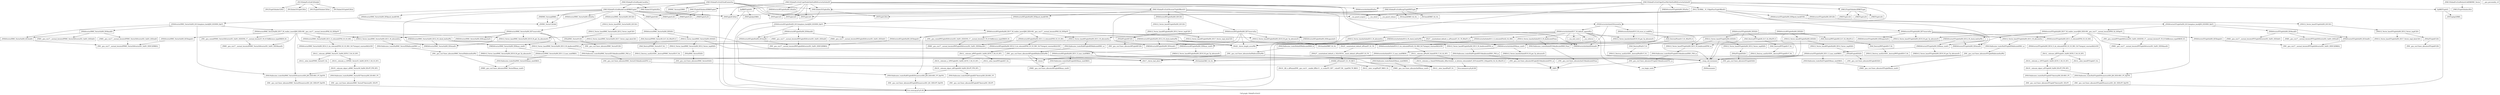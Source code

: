 digraph "Call graph: GlobalFccGrid.ll" {
	label="Call graph: GlobalFccGrid.ll";

	Node0x560929ae0040 [shape=record,label="{_ZN13GlobalFccGridC2Eiiiddd}"];
	Node0x560929ae0040 -> Node0x560929ac4f20;
	Node0x560929ae0040 -> Node0x560929a79be0;
	Node0x560929ae0040 -> Node0x560929a67730;
	Node0x560929ae0040 -> Node0x560929b21670;
	Node0x560929ac4f20 [shape=record,label="{_ZN12TupleToIndexC2Eiii}"];
	Node0x560929a79be0 [shape=record,label="{_ZN12IndexToTupleC2Eiii}"];
	Node0x560929a67730 [shape=record,label="{_ZN13Tuple4ToIndexC2Eiiii}"];
	Node0x560929aefc60 [shape=record,label="{_ZNK12IndexToTupleclEm}"];
	Node0x560929aefc60 -> Node0x560929a5f5d0;
	Node0x560929aefc60 -> Node0x560929b42020;
	Node0x560929b21670 [shape=record,label="{_ZN13IndexToTuple4C2Eiiii}"];
	Node0x560929a37cb0 [shape=record,label="{_ZNK13GlobalFccGrid9whichCellERK9MC_Vector}"];
	Node0x560929a37cb0 -> Node0x560929a37910;
	Node0x560929a37910 [shape=record,label="{_ZNK12TupleToIndexclEiii}"];
	Node0x560929a37440 [shape=record,label="{_ZNK13GlobalFccGrid10cellCenterEm}"];
	Node0x560929a37440 -> Node0x560929aefc60;
	Node0x560929a37440 -> Node0x560929b42020;
	Node0x560929a37440 -> Node0x560929b41b20;
	Node0x560929a37440 -> Node0x560929b41880;
	Node0x560929a37440 -> Node0x560929a36e10;
	Node0x560929a37440 -> Node0x560929a5ac60;
	Node0x560929a37440 -> Node0x560929a6f9d0;
	Node0x560929a37440 -> Node0x560929a35ab0;
	Node0x560929a37440 -> Node0x560929acc900;
	Node0x560929b42020 [shape=record,label="{llvm.memcpy.p0.p0.i64}"];
	Node0x560929a6f9d0 [shape=record,label="{_ZNK13GlobalFccGrid9nodeCoordERK6Tuple4}"];
	Node0x560929a6f9d0 -> Node0x560929a43910;
	Node0x560929a6f9d0 -> Node0x560929a46720;
	Node0x560929a6f9d0 -> Node0x560929a47510;
	Node0x560929a6f9d0 -> Node0x560929a35ab0;
	Node0x560929a6f9d0 -> Node0x560929a49940;
	Node0x560929a6f9d0 -> Node0x560929a4abd0;
	Node0x560929a6f9d0 -> Node0x560929a53220;
	Node0x560929a6f9d0 -> Node0x560929a52c10;
	Node0x560929a6f9d0 -> Node0x560929a50b40;
	Node0x560929a6f9d0 -> Node0x560929a4edf0;
	Node0x560929a6f9d0 -> Node0x560929a5d9a0;
	Node0x560929a6f9d0 -> Node0x560929a4c4f0;
	Node0x560929b41b20 [shape=record,label="{_ZN5Tuple1xEv}"];
	Node0x560929b41880 [shape=record,label="{_ZN5Tuple1yEv}"];
	Node0x560929a36e10 [shape=record,label="{_ZN5Tuple1zEv}"];
	Node0x560929a5ac60 [shape=record,label="{_ZN6Tuple4C2Eiiii}"];
	Node0x560929a35ab0 [shape=record,label="{_ZN9MC_VectorC2Eddd}"];
	Node0x560929acc900 [shape=record,label="{_ZN9MC_VectorpLERKS_}"];
	Node0x560929a53700 [shape=record,label="{_ZNK13GlobalFccGrid18cornerTupleOffsetsEv}"];
	Node0x560929a53700 -> Node0x560929a54e30;
	Node0x560929a53700 -> Node0x560929a58450;
	Node0x560929a53700 -> Node0x560929a59ac0;
	Node0x560929a53700 -> Node0x560929a5ada0;
	Node0x560929a53700 -> Node0x560929a5a2a0;
	Node0x560929a53700 -> Node0x560929a5bfe0;
	Node0x560929a53700 -> Node0x560929a5ac60;
	Node0x560929a53700 -> Node0x560929a5c820;
	Node0x560929a46720 [shape=record,label="{_ZNSt6vectorI9MC_VectorSaIS0_EE7reserveEm}"];
	Node0x560929a46720 -> Node0x560929a808c0;
	Node0x560929a46720 -> Node0x560929a69300;
	Node0x560929a46720 -> Node0x560929a84630;
	Node0x560929a46720 -> Node0x560929a47510;
	Node0x560929a46720 -> Node0x560929a849d0;
	Node0x560929a46720 -> Node0x560929a84d10;
	Node0x560929a46720 -> Node0x560929a860a0;
	Node0x560929a46720 -> Node0x560929a86840;
	Node0x560929a54e30 [shape=record,label="{__cxa_guard_acquire}"];
	Node0x560929a58450 [shape=record,label="{_ZNSt6vectorI6Tuple4SaIS0_EEC2Ev}"];
	Node0x560929a58450 -> Node0x560929a5d020;
	Node0x560929a5f3d0 [shape=record,label="{_ZNSt6vectorI6Tuple4SaIS0_EED2Ev}"];
	Node0x560929a5f3d0 -> Node0x560929a5fd70;
	Node0x560929a5f3d0 -> Node0x560929a4bc10;
	Node0x560929a5f3d0 -> Node0x560929ab4d50;
	Node0x560929a5f3d0 -> Node0x560929a67630;
	Node0x560929a59ac0 [shape=record,label="{__cxa_atexit}"];
	Node0x560929a5ada0 [shape=record,label="{__cxa_guard_release}"];
	Node0x560929a5a2a0 [shape=record,label="{_ZNKSt6vectorI6Tuple4SaIS0_EE4sizeEv}"];
	Node0x560929a5bfe0 [shape=record,label="{_ZNSt6vectorI6Tuple4SaIS0_EE7reserveEm}"];
	Node0x560929a5bfe0 -> Node0x560929a68500;
	Node0x560929a5bfe0 -> Node0x560929a69300;
	Node0x560929a5bfe0 -> Node0x560929a69b30;
	Node0x560929a5bfe0 -> Node0x560929a5a2a0;
	Node0x560929a5bfe0 -> Node0x560929a6a670;
	Node0x560929a5bfe0 -> Node0x560929a5fd70;
	Node0x560929a5bfe0 -> Node0x560929a6c710;
	Node0x560929a5bfe0 -> Node0x560929a6ca40;
	Node0x560929a5c820 [shape=record,label="{_ZNSt6vectorI6Tuple4SaIS0_EE9push_backEOS0_}"];
	Node0x560929a5c820 -> Node0x560929a6d9c0;
	Node0x560929a6df70 [shape=record,label="{_ZNK13GlobalFccGrid11getNodeGidsEmRSt6vectorImSaImEE}"];
	Node0x560929a6df70 -> Node0x560929a6e640;
	Node0x560929a6df70 -> Node0x560929a6ff00;
	Node0x560929a6df70 -> Node0x560929aefc60;
	Node0x560929a6df70 -> Node0x560929b42020;
	Node0x560929a6df70 -> Node0x560929b41b20;
	Node0x560929a6df70 -> Node0x560929b41880;
	Node0x560929a6df70 -> Node0x560929a36e10;
	Node0x560929a6df70 -> Node0x560929a5ac60;
	Node0x560929a6df70 -> Node0x560929a53700;
	Node0x560929a6df70 -> Node0x560929a707c0;
	Node0x560929a6df70 -> Node0x560929a714d0;
	Node0x560929a6df70 -> Node0x560929a73840;
	Node0x560929a6df70 -> Node0x560929a74910;
	Node0x560929a6e640 [shape=record,label="{_ZNKSt6vectorImSaImEE4sizeEv}"];
	Node0x560929a6ff00 [shape=record,label="{_ZNSt6vectorImSaImEE6resizeEm}"];
	Node0x560929a6ff00 -> Node0x560929a6e640;
	Node0x560929a6ff00 -> Node0x560929a754e0;
	Node0x560929a6ff00 -> Node0x560929a751e0;
	Node0x560929a73840 [shape=record,label="{_ZNK13Tuple4ToIndexclERK6Tuple4}"];
	Node0x560929a73840 -> Node0x560929a4c4f0;
	Node0x560929a73840 -> Node0x560929a5d9a0;
	Node0x560929a73840 -> Node0x560929a4edf0;
	Node0x560929a73840 -> Node0x560929a50b40;
	Node0x560929a714d0 [shape=record,label="{_ZplRK6Tuple4S1_}"];
	Node0x560929a714d0 -> Node0x560929b42020;
	Node0x560929a714d0 -> Node0x560929a757e0;
	Node0x560929a707c0 [shape=record,label="{_ZNKSt6vectorI6Tuple4SaIS0_EEixEm}"];
	Node0x560929a74910 [shape=record,label="{_ZNSt6vectorImSaImEEixEm}"];
	Node0x560929a75b00 [shape=record,label="{_ZNK13GlobalFccGrid14getFaceNbrGidsEmRSt6vectorImSaImEE}"];
	Node0x560929a75b00 -> Node0x560929a6e640;
	Node0x560929a75b00 -> Node0x560929a6ff00;
	Node0x560929a75b00 -> Node0x560929aefc60;
	Node0x560929a75b00 -> Node0x560929b42020;
	Node0x560929a75b00 -> Node0x560929b50be0;
	Node0x560929a75b00 -> Node0x560929a76840;
	Node0x560929a75b00 -> Node0x560929a772d0;
	Node0x560929a75b00 -> Node0x560929a74910;
	Node0x560929a75b00 -> Node0x560929a78b60;
	Node0x560929a75b00 -> Node0x560929a79250;
	Node0x560929b50be0 [shape=record,label="{_ZN12_GLOBAL__N_118getFaceTupleOffsetEv}"];
	Node0x560929b50be0 -> Node0x560929a54e30;
	Node0x560929b50be0 -> Node0x560929a7a560;
	Node0x560929b50be0 -> Node0x560929a59ac0;
	Node0x560929b50be0 -> Node0x560929a5ada0;
	Node0x560929b50be0 -> Node0x560929a7ad60;
	Node0x560929b50be0 -> Node0x560929a7b960;
	Node0x560929b50be0 -> Node0x560929a5f5d0;
	Node0x560929b50be0 -> Node0x560929a7c3b0;
	Node0x560929a772d0 [shape=record,label="{_ZplRK5TupleS1_}"];
	Node0x560929a772d0 -> Node0x560929b42020;
	Node0x560929a772d0 -> Node0x560929a7cf70;
	Node0x560929a76840 [shape=record,label="{_ZNKSt6vectorI5TupleSaIS0_EEixEm}"];
	Node0x560929a78b60 [shape=record,label="{_ZNK13GlobalFccGrid9snapTupleER5Tuple}"];
	Node0x560929a78b60 -> Node0x560929b41b20;
	Node0x560929a78b60 -> Node0x560929a7e6c0;
	Node0x560929a78b60 -> Node0x560929a7eeb0;
	Node0x560929a78b60 -> Node0x560929a36e10;
	Node0x560929a78b60 -> Node0x560929b41880;
	Node0x560929a79250 [shape=record,label="{_ZNK12TupleToIndexclERK5Tuple}"];
	Node0x560929a79250 -> Node0x560929b4ff50;
	Node0x560929a79250 -> Node0x560929b4ffd0;
	Node0x560929a79250 -> Node0x560929b50050;
	Node0x560929a7f210 [shape=record,label="{_ZNK13GlobalFccGrid9nodeCoordEm}"];
	Node0x560929a7f210 -> Node0x560929a7fe40;
	Node0x560929a7f210 -> Node0x560929a6f9d0;
	Node0x560929a7fe40 [shape=record,label="{_ZNK13IndexToTuple4clEm}"];
	Node0x560929a7fe40 -> Node0x560929a5ac60;
	Node0x560929a43910 [shape=record,label="{_ZNSt6vectorI9MC_VectorSaIS0_EEC2Ev}"];
	Node0x560929a43910 -> Node0x560929a80270;
	Node0x560929b52600 [shape=record,label="{_ZN9__gnu_cxxmiIP5TupleSt6vectorIS1_SaIS1_EEEENS_17__normal_iteratorIT_T0_E15difference_typeERKS9_SC_}"];
	Node0x560929b52600 -> Node0x560929aaf910;
	Node0x560929b52580 [shape=record,label="{_ZNSt6vectorI5TupleSaIS0_EE5beginEv}"];
	Node0x560929b52580 -> Node0x560929aa7bb0;
	Node0x560929aaf910 [shape=record,label="{_ZNK9__gnu_cxx17__normal_iteratorIP5TupleSt6vectorIS1_SaIS1_EEE4baseEv}"];
	Node0x560929b527e0 [shape=record,label="{_ZSt3maxImERKT_S2_S2_}"];
	Node0x560929aa7bb0 [shape=record,label="{_ZN9__gnu_cxx17__normal_iteratorIP5TupleSt6vectorIS1_SaIS1_EEEC2ERKS2_}"];
	Node0x560929ab0db0 [shape=record,label="{_ZNK9__gnu_cxx17__normal_iteratorIP5TupleSt6vectorIS1_SaIS1_EEEmiEl}"];
	Node0x560929ab0db0 -> Node0x560929aa7bb0;
	Node0x560929ab21e0 [shape=record,label="{_ZNK9__gnu_cxx17__normal_iteratorIP5TupleSt6vectorIS1_SaIS1_EEEdeEv}"];
	Node0x560929a4bc10 [shape=record,label="{_ZSt8_DestroyIP6Tuple4S0_EvT_S2_RSaIT0_E}"];
	Node0x560929a4bc10 -> Node0x560929ab2c10;
	Node0x560929a5fd70 [shape=record,label="{_ZNSt12_Vector_baseI6Tuple4SaIS0_EE19_M_get_Tp_allocatorEv}"];
	Node0x560929ab4d50 [shape=record,label="{_ZNSt12_Vector_baseI6Tuple4SaIS0_EED2Ev}"];
	Node0x560929ab4d50 -> Node0x560929a6ca40;
	Node0x560929ab4d50 -> Node0x560929ab3980;
	Node0x560929ab4d50 -> Node0x560929a67630;
	Node0x560929a86d20 [shape=record,label="{__gxx_personality_v0}"];
	Node0x560929a47510 [shape=record,label="{_ZNKSt6vectorI9MC_VectorSaIS0_EE4sizeEv}"];
	Node0x560929a49940 [shape=record,label="{_ZNSt6vectorI9MC_VectorSaIS0_EE9push_backEOS0_}"];
	Node0x560929a49940 -> Node0x560929a87280;
	Node0x560929a4c4f0 [shape=record,label="{_ZNK6Tuple41xEv}"];
	Node0x560929a5d9a0 [shape=record,label="{_ZNK6Tuple41yEv}"];
	Node0x560929a4edf0 [shape=record,label="{_ZNK6Tuple41zEv}"];
	Node0x560929a53220 [shape=record,label="{_ZNK9MC_VectorplERKS_}"];
	Node0x560929a53220 -> Node0x560929a35ab0;
	Node0x560929a52c10 [shape=record,label="{_ZNSt6vectorI9MC_VectorSaIS0_EEixEm}"];
	Node0x560929a50b40 [shape=record,label="{_ZNK6Tuple41bEv}"];
	Node0x560929a4abd0 [shape=record,label="{_ZNSt6vectorI9MC_VectorSaIS0_EED2Ev}"];
	Node0x560929a4abd0 -> Node0x560929a84d10;
	Node0x560929a4abd0 -> Node0x560929a88280;
	Node0x560929a4abd0 -> Node0x560929a88da0;
	Node0x560929a4abd0 -> Node0x560929a67630;
	Node0x560929a7eeb0 [shape=record,label="{_ZSt3minIiERKT_S2_S2_}"];
	Node0x560929a7e6c0 [shape=record,label="{_ZSt3maxIiERKT_S2_S2_}"];
	Node0x560929a5f5d0 [shape=record,label="{_ZN5TupleC2Eiii}"];
	Node0x560929a5d020 [shape=record,label="{_ZNSt12_Vector_baseI6Tuple4SaIS0_EEC2Ev}"];
	Node0x560929a5d020 -> Node0x560929a89f50;
	Node0x560929a89f50 [shape=record,label="{_ZNSt12_Vector_baseI6Tuple4SaIS0_EE12_Vector_implC2Ev}"];
	Node0x560929a89f50 -> Node0x560929a8af30;
	Node0x560929a89f50 -> Node0x560929a8e1e0;
	Node0x560929a8af30 [shape=record,label="{_ZNSaI6Tuple4EC2Ev}"];
	Node0x560929a8af30 -> Node0x560929a8ea60;
	Node0x560929a8e1e0 [shape=record,label="{_ZNSt12_Vector_baseI6Tuple4SaIS0_EE17_Vector_impl_dataC2Ev}"];
	Node0x560929a8ea60 [shape=record,label="{_ZN9__gnu_cxx13new_allocatorI6Tuple4EC2Ev}"];
	Node0x560929a757e0 [shape=record,label="{_ZN6Tuple4pLERKS_}"];
	Node0x560929a7cf70 [shape=record,label="{_ZN5TuplepLERKS_}"];
	Node0x560929b4ff50 [shape=record,label="{_ZNK5Tuple1xEv}"];
	Node0x560929b4ffd0 [shape=record,label="{_ZNK5Tuple1yEv}"];
	Node0x560929b50050 [shape=record,label="{_ZNK5Tuple1zEv}"];
	Node0x560929a80270 [shape=record,label="{_ZNSt12_Vector_baseI9MC_VectorSaIS0_EEC2Ev}"];
	Node0x560929a80270 -> Node0x560929a8ee00;
	Node0x560929a8ee00 [shape=record,label="{_ZNSt12_Vector_baseI9MC_VectorSaIS0_EE12_Vector_implC2Ev}"];
	Node0x560929a8ee00 -> Node0x560929a8ff60;
	Node0x560929a8ee00 -> Node0x560929acdb00;
	Node0x560929a8ff60 [shape=record,label="{_ZNSaI9MC_VectorEC2Ev}"];
	Node0x560929a8ff60 -> Node0x560929aceaf0;
	Node0x560929acdb00 [shape=record,label="{_ZNSt12_Vector_baseI9MC_VectorSaIS0_EE17_Vector_impl_dataC2Ev}"];
	Node0x560929aceaf0 [shape=record,label="{_ZN9__gnu_cxx13new_allocatorI9MC_VectorEC2Ev}"];
	Node0x560929a7a560 [shape=record,label="{_ZNSt6vectorI5TupleSaIS0_EEC2Ev}"];
	Node0x560929a7a560 -> Node0x560929a94c80;
	Node0x560929a95c90 [shape=record,label="{_ZNSt6vectorI5TupleSaIS0_EED2Ev}"];
	Node0x560929a95c90 -> Node0x560929a97080;
	Node0x560929a95c90 -> Node0x560929a99740;
	Node0x560929a95c90 -> Node0x560929a9b440;
	Node0x560929a95c90 -> Node0x560929a67630;
	Node0x560929a7ad60 [shape=record,label="{_ZNKSt6vectorI5TupleSaIS0_EE4sizeEv}"];
	Node0x560929a7b960 [shape=record,label="{_ZNSt6vectorI5TupleSaIS0_EE7reserveEm}"];
	Node0x560929a7b960 -> Node0x560929b50180;
	Node0x560929a7b960 -> Node0x560929a69300;
	Node0x560929a7b960 -> Node0x560929b50200;
	Node0x560929a7b960 -> Node0x560929a7ad60;
	Node0x560929a7b960 -> Node0x560929a9b860;
	Node0x560929a7b960 -> Node0x560929a97080;
	Node0x560929a7b960 -> Node0x560929b50480;
	Node0x560929a7b960 -> Node0x560929b50500;
	Node0x560929a7c3b0 [shape=record,label="{_ZNSt6vectorI5TupleSaIS0_EE9push_backEOS0_}"];
	Node0x560929a7c3b0 -> Node0x560929b50580;
	Node0x560929a94c80 [shape=record,label="{_ZNSt12_Vector_baseI5TupleSaIS0_EEC2Ev}"];
	Node0x560929a94c80 -> Node0x560929b50600;
	Node0x560929b50600 [shape=record,label="{_ZNSt12_Vector_baseI5TupleSaIS0_EE12_Vector_implC2Ev}"];
	Node0x560929b50600 -> Node0x560929b506b0;
	Node0x560929b50600 -> Node0x560929b50760;
	Node0x560929b506b0 [shape=record,label="{_ZNSaI5TupleEC2Ev}"];
	Node0x560929b506b0 -> Node0x560929b507e0;
	Node0x560929b50760 [shape=record,label="{_ZNSt12_Vector_baseI5TupleSaIS0_EE17_Vector_impl_dataC2Ev}"];
	Node0x560929b507e0 [shape=record,label="{_ZN9__gnu_cxx13new_allocatorI5TupleEC2Ev}"];
	Node0x560929a99740 [shape=record,label="{_ZSt8_DestroyIP5TupleS0_EvT_S2_RSaIT0_E}"];
	Node0x560929a99740 -> Node0x560929b50860;
	Node0x560929a97080 [shape=record,label="{_ZNSt12_Vector_baseI5TupleSaIS0_EE19_M_get_Tp_allocatorEv}"];
	Node0x560929a67630 [shape=record,label="{__clang_call_terminate}"];
	Node0x560929a67630 -> Node0x560929b50910;
	Node0x560929a67630 -> Node0x560929b509c0;
	Node0x560929b50910 [shape=record,label="{__cxa_begin_catch}"];
	Node0x560929b509c0 [shape=record,label="{_ZSt9terminatev}"];
	Node0x560929a9b440 [shape=record,label="{_ZNSt12_Vector_baseI5TupleSaIS0_EED2Ev}"];
	Node0x560929a9b440 -> Node0x560929b50500;
	Node0x560929a9b440 -> Node0x560929a9ba00;
	Node0x560929a9b440 -> Node0x560929a67630;
	Node0x560929b50860 [shape=record,label="{_ZSt8_DestroyIP5TupleEvT_S2_}"];
	Node0x560929b50860 -> Node0x560929a9d6a0;
	Node0x560929adf890 [shape=record,label="{_ZNKSt12_Vector_baseImSaImEE19_M_get_Tp_allocatorEv}"];
	Node0x560929a9d6a0 [shape=record,label="{_ZNSt12_Destroy_auxILb1EE9__destroyIP5TupleEEvT_S4_}"];
	Node0x560929b50500 [shape=record,label="{_ZNSt12_Vector_baseI5TupleSaIS0_EE13_M_deallocateEPS0_m}"];
	Node0x560929b50500 -> Node0x560929a9f550;
	Node0x560929a9ba00 [shape=record,label="{_ZNSt12_Vector_baseI5TupleSaIS0_EE12_Vector_implD2Ev}"];
	Node0x560929a9ba00 -> Node0x560929a9f460;
	Node0x560929a9f550 [shape=record,label="{_ZNSt16allocator_traitsISaI5TupleEE10deallocateERS1_PS0_m}"];
	Node0x560929a9f550 -> Node0x560929aa4f50;
	Node0x560929aa4f50 [shape=record,label="{_ZN9__gnu_cxx13new_allocatorI5TupleE10deallocateEPS1_m}"];
	Node0x560929aa4f50 -> Node0x560929aa5750;
	Node0x560929aa5750 [shape=record,label="{_ZdlPv}"];
	Node0x560929a9f460 [shape=record,label="{_ZNSaI5TupleED2Ev}"];
	Node0x560929a9f460 -> Node0x560929aa7120;
	Node0x560929aa7120 [shape=record,label="{_ZN9__gnu_cxx13new_allocatorI5TupleED2Ev}"];
	Node0x560929b50180 [shape=record,label="{_ZNKSt6vectorI5TupleSaIS0_EE8max_sizeEv}"];
	Node0x560929b50180 -> Node0x560929aa8180;
	Node0x560929b50180 -> Node0x560929aa98e0;
	Node0x560929a69300 [shape=record,label="{_ZSt20__throw_length_errorPKc}"];
	Node0x560929b50200 [shape=record,label="{_ZNKSt6vectorI5TupleSaIS0_EE8capacityEv}"];
	Node0x560929a9b860 [shape=record,label="{_ZNSt12_Vector_baseI5TupleSaIS0_EE11_M_allocateEm}"];
	Node0x560929a9b860 -> Node0x560929aa9e60;
	Node0x560929b50480 [shape=record,label="{_ZNSt6vectorI5TupleSaIS0_EE11_S_relocateEPS0_S3_S3_RS1_}"];
	Node0x560929b50480 -> Node0x560929aaac80;
	Node0x560929aa98e0 [shape=record,label="{_ZNSt6vectorI5TupleSaIS0_EE11_S_max_sizeERKS1_}"];
	Node0x560929aa98e0 -> Node0x560929aad9d0;
	Node0x560929aa98e0 -> Node0x560929aae910;
	Node0x560929aa98e0 -> Node0x560929a67630;
	Node0x560929aa8180 [shape=record,label="{_ZNKSt12_Vector_baseI5TupleSaIS0_EE19_M_get_Tp_allocatorEv}"];
	Node0x560929aad9d0 [shape=record,label="{_ZNSt16allocator_traitsISaI5TupleEE8max_sizeERKS1_}"];
	Node0x560929aad9d0 -> Node0x560929b51900;
	Node0x560929aae910 [shape=record,label="{_ZSt3minImERKT_S2_S2_}"];
	Node0x560929b51900 [shape=record,label="{_ZNK9__gnu_cxx13new_allocatorI5TupleE8max_sizeEv}"];
	Node0x560929aa9e60 [shape=record,label="{_ZNSt16allocator_traitsISaI5TupleEE8allocateERS1_m}"];
	Node0x560929aa9e60 -> Node0x560929b51980;
	Node0x560929b51980 [shape=record,label="{_ZN9__gnu_cxx13new_allocatorI5TupleE8allocateEmPKv}"];
	Node0x560929b51980 -> Node0x560929b51900;
	Node0x560929b51980 -> Node0x560929b51a60;
	Node0x560929b51980 -> Node0x560929b51b40;
	Node0x560929b51a60 [shape=record,label="{_ZSt17__throw_bad_allocv}"];
	Node0x560929b51b40 [shape=record,label="{_Znwm}"];
	Node0x560929aaac80 [shape=record,label="{_ZNSt6vectorI5TupleSaIS0_EE14_S_do_relocateEPS0_S3_S3_RS1_St17integral_constantIbLb1EE}"];
	Node0x560929aaac80 -> Node0x560929b51ca0;
	Node0x560929b51ca0 [shape=record,label="{_ZSt12__relocate_aIP5TupleS1_SaIS0_EET0_T_S4_S3_RT1_}"];
	Node0x560929b51ca0 -> Node0x560929b51d50;
	Node0x560929b51ca0 -> Node0x560929b51eb0;
	Node0x560929b51eb0 [shape=record,label="{_ZSt14__relocate_a_1IP5TupleS1_SaIS0_EET0_T_S4_S3_RT1_}"];
	Node0x560929b51eb0 -> Node0x560929b51f30;
	Node0x560929b51d50 [shape=record,label="{_ZSt12__niter_baseIP5TupleET_S2_}"];
	Node0x560929b51f30 [shape=record,label="{_ZSt19__relocate_object_aI5TupleS0_SaIS0_EEvPT_PT0_RT1_}"];
	Node0x560929b51f30 -> Node0x560929b51fb0;
	Node0x560929b51f30 -> Node0x560929b52060;
	Node0x560929b51fb0 [shape=record,label="{_ZNSt16allocator_traitsISaI5TupleEE9constructIS0_JS0_EEEvRS1_PT_DpOT0_}"];
	Node0x560929b51fb0 -> Node0x560929b520e0;
	Node0x560929b52060 [shape=record,label="{_ZNSt16allocator_traitsISaI5TupleEE7destroyIS0_EEvRS1_PT_}"];
	Node0x560929b52060 -> Node0x560929b52160;
	Node0x560929b520e0 [shape=record,label="{_ZN9__gnu_cxx13new_allocatorI5TupleE9constructIS1_JS1_EEEvPT_DpOT0_}"];
	Node0x560929b520e0 -> Node0x560929b42020;
	Node0x560929b52160 [shape=record,label="{_ZN9__gnu_cxx13new_allocatorI5TupleE7destroyIS1_EEvPT_}"];
	Node0x560929b50580 [shape=record,label="{_ZNSt6vectorI5TupleSaIS0_EE12emplace_backIJS0_EEERS0_DpOT_}"];
	Node0x560929b50580 -> Node0x560929b51fb0;
	Node0x560929b50580 -> Node0x560929b52270;
	Node0x560929b50580 -> Node0x560929b52350;
	Node0x560929b50580 -> Node0x560929b52480;
	Node0x560929b52350 [shape=record,label="{_ZNSt6vectorI5TupleSaIS0_EE17_M_realloc_insertIJS0_EEEvN9__gnu_cxx17__normal_iteratorIPS0_S2_EEDpOT_}"];
	Node0x560929b52350 -> Node0x560929b52500;
	Node0x560929b52350 -> Node0x560929b52580;
	Node0x560929b52350 -> Node0x560929b52600;
	Node0x560929b52350 -> Node0x560929a9b860;
	Node0x560929b52350 -> Node0x560929b51fb0;
	Node0x560929b52350 -> Node0x560929aaf910;
	Node0x560929b52350 -> Node0x560929a97080;
	Node0x560929b52350 -> Node0x560929b50480;
	Node0x560929b52350 -> Node0x560929b50500;
	Node0x560929b52270 [shape=record,label="{_ZNSt6vectorI5TupleSaIS0_EE3endEv}"];
	Node0x560929b52270 -> Node0x560929aa7bb0;
	Node0x560929b52480 [shape=record,label="{_ZNSt6vectorI5TupleSaIS0_EE4backEv}"];
	Node0x560929b52480 -> Node0x560929b52270;
	Node0x560929b52480 -> Node0x560929ab0db0;
	Node0x560929b52480 -> Node0x560929ab21e0;
	Node0x560929b52500 [shape=record,label="{_ZNKSt6vectorI5TupleSaIS0_EE12_M_check_lenEmPKc}"];
	Node0x560929b52500 -> Node0x560929b50180;
	Node0x560929b52500 -> Node0x560929a7ad60;
	Node0x560929b52500 -> Node0x560929a69300;
	Node0x560929b52500 -> Node0x560929b527e0;
	Node0x560929ab2c10 [shape=record,label="{_ZSt8_DestroyIP6Tuple4EvT_S2_}"];
	Node0x560929ab2c10 -> Node0x560929ab5f40;
	Node0x560929ab5f40 [shape=record,label="{_ZNSt12_Destroy_auxILb1EE9__destroyIP6Tuple4EEvT_S4_}"];
	Node0x560929a6ca40 [shape=record,label="{_ZNSt12_Vector_baseI6Tuple4SaIS0_EE13_M_deallocateEPS0_m}"];
	Node0x560929a6ca40 -> Node0x560929ab6670;
	Node0x560929ab3980 [shape=record,label="{_ZNSt12_Vector_baseI6Tuple4SaIS0_EE12_Vector_implD2Ev}"];
	Node0x560929ab3980 -> Node0x560929ab8250;
	Node0x560929ab6670 [shape=record,label="{_ZNSt16allocator_traitsISaI6Tuple4EE10deallocateERS1_PS0_m}"];
	Node0x560929ab6670 -> Node0x560929ab91d0;
	Node0x560929ab91d0 [shape=record,label="{_ZN9__gnu_cxx13new_allocatorI6Tuple4E10deallocateEPS1_m}"];
	Node0x560929ab91d0 -> Node0x560929aa5750;
	Node0x560929ab8250 [shape=record,label="{_ZNSaI6Tuple4ED2Ev}"];
	Node0x560929ab8250 -> Node0x560929abaf20;
	Node0x560929abaf20 [shape=record,label="{_ZN9__gnu_cxx13new_allocatorI6Tuple4ED2Ev}"];
	Node0x560929a68500 [shape=record,label="{_ZNKSt6vectorI6Tuple4SaIS0_EE8max_sizeEv}"];
	Node0x560929a68500 -> Node0x560929abbc90;
	Node0x560929a68500 -> Node0x560929abdf40;
	Node0x560929a69b30 [shape=record,label="{_ZNKSt6vectorI6Tuple4SaIS0_EE8capacityEv}"];
	Node0x560929a6a670 [shape=record,label="{_ZNSt12_Vector_baseI6Tuple4SaIS0_EE11_M_allocateEm}"];
	Node0x560929a6a670 -> Node0x560929abfd50;
	Node0x560929a6c710 [shape=record,label="{_ZNSt6vectorI6Tuple4SaIS0_EE11_S_relocateEPS0_S3_S3_RS1_}"];
	Node0x560929a6c710 -> Node0x560929ac0a20;
	Node0x560929abdf40 [shape=record,label="{_ZNSt6vectorI6Tuple4SaIS0_EE11_S_max_sizeERKS1_}"];
	Node0x560929abdf40 -> Node0x560929ac1570;
	Node0x560929abdf40 -> Node0x560929aae910;
	Node0x560929abbc90 [shape=record,label="{_ZNKSt12_Vector_baseI6Tuple4SaIS0_EE19_M_get_Tp_allocatorEv}"];
	Node0x560929ac1570 [shape=record,label="{_ZNSt16allocator_traitsISaI6Tuple4EE8max_sizeERKS1_}"];
	Node0x560929ac1570 -> Node0x560929ac1d50;
	Node0x560929ac1d50 [shape=record,label="{_ZNK9__gnu_cxx13new_allocatorI6Tuple4E8max_sizeEv}"];
	Node0x560929abfd50 [shape=record,label="{_ZNSt16allocator_traitsISaI6Tuple4EE8allocateERS1_m}"];
	Node0x560929abfd50 -> Node0x560929ac46d0;
	Node0x560929ac46d0 [shape=record,label="{_ZN9__gnu_cxx13new_allocatorI6Tuple4E8allocateEmPKv}"];
	Node0x560929ac46d0 -> Node0x560929ac1d50;
	Node0x560929ac46d0 -> Node0x560929b51a60;
	Node0x560929ac46d0 -> Node0x560929b51b40;
	Node0x560929ac0a20 [shape=record,label="{_ZNSt6vectorI6Tuple4SaIS0_EE14_S_do_relocateEPS0_S3_S3_RS1_St17integral_constantIbLb1EE}"];
	Node0x560929ac0a20 -> Node0x560929b52ed0;
	Node0x560929b52ed0 [shape=record,label="{_ZSt12__relocate_aIP6Tuple4S1_SaIS0_EET0_T_S4_S3_RT1_}"];
	Node0x560929b52ed0 -> Node0x560929b52f50;
	Node0x560929b52ed0 -> Node0x560929b53110;
	Node0x560929b53110 [shape=record,label="{_ZSt14__relocate_a_1IP6Tuple4S1_SaIS0_EET0_T_S4_S3_RT1_}"];
	Node0x560929b53110 -> Node0x560929b53190;
	Node0x560929b52f50 [shape=record,label="{_ZSt12__niter_baseIP6Tuple4ET_S2_}"];
	Node0x560929b53190 [shape=record,label="{_ZSt19__relocate_object_aI6Tuple4S0_SaIS0_EEvPT_PT0_RT1_}"];
	Node0x560929b53190 -> Node0x560929b53210;
	Node0x560929b53190 -> Node0x560929b532c0;
	Node0x560929b53210 [shape=record,label="{_ZNSt16allocator_traitsISaI6Tuple4EE9constructIS0_JS0_EEEvRS1_PT_DpOT0_}"];
	Node0x560929b53210 -> Node0x560929b53340;
	Node0x560929b532c0 [shape=record,label="{_ZNSt16allocator_traitsISaI6Tuple4EE7destroyIS0_EEvRS1_PT_}"];
	Node0x560929b532c0 -> Node0x560929b533c0;
	Node0x560929b53340 [shape=record,label="{_ZN9__gnu_cxx13new_allocatorI6Tuple4E9constructIS1_JS1_EEEvPT_DpOT0_}"];
	Node0x560929b53340 -> Node0x560929b42020;
	Node0x560929b533c0 [shape=record,label="{_ZN9__gnu_cxx13new_allocatorI6Tuple4E7destroyIS1_EEvPT_}"];
	Node0x560929a6d9c0 [shape=record,label="{_ZNSt6vectorI6Tuple4SaIS0_EE12emplace_backIJS0_EEERS0_DpOT_}"];
	Node0x560929a6d9c0 -> Node0x560929b53210;
	Node0x560929a6d9c0 -> Node0x560929b534d0;
	Node0x560929a6d9c0 -> Node0x560929b535b0;
	Node0x560929a6d9c0 -> Node0x560929b536e0;
	Node0x560929b535b0 [shape=record,label="{_ZNSt6vectorI6Tuple4SaIS0_EE17_M_realloc_insertIJS0_EEEvN9__gnu_cxx17__normal_iteratorIPS0_S2_EEDpOT_}"];
	Node0x560929b535b0 -> Node0x560929b53760;
	Node0x560929b535b0 -> Node0x560929b537e0;
	Node0x560929b535b0 -> Node0x560929b53860;
	Node0x560929b535b0 -> Node0x560929a6a670;
	Node0x560929b535b0 -> Node0x560929b53210;
	Node0x560929b535b0 -> Node0x560929b53990;
	Node0x560929b535b0 -> Node0x560929a5fd70;
	Node0x560929b535b0 -> Node0x560929a6c710;
	Node0x560929b535b0 -> Node0x560929a6ca40;
	Node0x560929b534d0 [shape=record,label="{_ZNSt6vectorI6Tuple4SaIS0_EE3endEv}"];
	Node0x560929b534d0 -> Node0x560929b53ca0;
	Node0x560929b536e0 [shape=record,label="{_ZNSt6vectorI6Tuple4SaIS0_EE4backEv}"];
	Node0x560929b536e0 -> Node0x560929b534d0;
	Node0x560929b536e0 -> Node0x560929b53d50;
	Node0x560929b536e0 -> Node0x560929b53dd0;
	Node0x560929b53760 [shape=record,label="{_ZNKSt6vectorI6Tuple4SaIS0_EE12_M_check_lenEmPKc}"];
	Node0x560929b53760 -> Node0x560929a68500;
	Node0x560929b53760 -> Node0x560929a5a2a0;
	Node0x560929b53760 -> Node0x560929a69300;
	Node0x560929b53760 -> Node0x560929b527e0;
	Node0x560929b53860 [shape=record,label="{_ZN9__gnu_cxxmiIP6Tuple4St6vectorIS1_SaIS1_EEEENS_17__normal_iteratorIT_T0_E15difference_typeERKS9_SC_}"];
	Node0x560929b53860 -> Node0x560929b53990;
	Node0x560929b537e0 [shape=record,label="{_ZNSt6vectorI6Tuple4SaIS0_EE5beginEv}"];
	Node0x560929b537e0 -> Node0x560929b53ca0;
	Node0x560929b53990 [shape=record,label="{_ZNK9__gnu_cxx17__normal_iteratorIP6Tuple4St6vectorIS1_SaIS1_EEE4baseEv}"];
	Node0x560929b53ca0 [shape=record,label="{_ZN9__gnu_cxx17__normal_iteratorIP6Tuple4St6vectorIS1_SaIS1_EEEC2ERKS2_}"];
	Node0x560929b53d50 [shape=record,label="{_ZNK9__gnu_cxx17__normal_iteratorIP6Tuple4St6vectorIS1_SaIS1_EEEmiEl}"];
	Node0x560929b53d50 -> Node0x560929b53ca0;
	Node0x560929b53dd0 [shape=record,label="{_ZNK9__gnu_cxx17__normal_iteratorIP6Tuple4St6vectorIS1_SaIS1_EEEdeEv}"];
	Node0x560929a751e0 [shape=record,label="{_ZNSt6vectorImSaImEE17_M_default_appendEm}"];
	Node0x560929a751e0 -> Node0x560929a6e640;
	Node0x560929a751e0 -> Node0x560929ac63f0;
	Node0x560929a751e0 -> Node0x560929a67630;
	Node0x560929a751e0 -> Node0x560929ac7cc0;
	Node0x560929a751e0 -> Node0x560929ac8a30;
	Node0x560929a751e0 -> Node0x560929ac9d10;
	Node0x560929a751e0 -> Node0x560929aca970;
	Node0x560929a751e0 -> Node0x560929acb680;
	Node0x560929a751e0 -> Node0x560929acebe0;
	Node0x560929a751e0 -> Node0x560929b50910;
	Node0x560929a751e0 -> Node0x560929ace450;
	Node0x560929a751e0 -> Node0x560929acdc10;
	Node0x560929a754e0 [shape=record,label="{_ZNSt6vectorImSaImEE15_M_erase_at_endEPm}"];
	Node0x560929a754e0 -> Node0x560929ac7cc0;
	Node0x560929a754e0 -> Node0x560929ae2320;
	Node0x560929a754e0 -> Node0x560929a67630;
	Node0x560929ac63f0 [shape=record,label="{_ZNKSt6vectorImSaImEE8max_sizeEv}"];
	Node0x560929ac63f0 -> Node0x560929adf890;
	Node0x560929ac63f0 -> Node0x560929ae0110;
	Node0x560929ac8a30 [shape=record,label="{_ZSt27__uninitialized_default_n_aIPmmmET_S1_T0_RSaIT1_E}"];
	Node0x560929ac8a30 -> Node0x560929ae09e0;
	Node0x560929ac7cc0 [shape=record,label="{_ZNSt12_Vector_baseImSaImEE19_M_get_Tp_allocatorEv}"];
	Node0x560929ac9d10 [shape=record,label="{_ZNKSt6vectorImSaImEE12_M_check_lenEmPKc}"];
	Node0x560929ac9d10 -> Node0x560929ac63f0;
	Node0x560929ac9d10 -> Node0x560929a6e640;
	Node0x560929ac9d10 -> Node0x560929a69300;
	Node0x560929ac9d10 -> Node0x560929b527e0;
	Node0x560929aca970 [shape=record,label="{_ZNSt12_Vector_baseImSaImEE11_M_allocateEm}"];
	Node0x560929aca970 -> Node0x560929ae3670;
	Node0x560929acb680 [shape=record,label="{_ZNSt12_Vector_baseImSaImEE13_M_deallocateEPmm}"];
	Node0x560929acb680 -> Node0x560929ae46b0;
	Node0x560929acdc10 [shape=record,label="{__cxa_rethrow}"];
	Node0x560929ace450 [shape=record,label="{__cxa_end_catch}"];
	Node0x560929acebe0 [shape=record,label="{_ZNSt6vectorImSaImEE11_S_relocateEPmS2_S2_RS0_}"];
	Node0x560929acebe0 -> Node0x560929a71380;
	Node0x560929ae0110 [shape=record,label="{_ZNSt6vectorImSaImEE11_S_max_sizeERKS0_}"];
	Node0x560929ae0110 -> Node0x560929ae7db0;
	Node0x560929ae0110 -> Node0x560929aae910;
	Node0x560929ae7db0 [shape=record,label="{_ZNSt16allocator_traitsISaImEE8max_sizeERKS0_}"];
	Node0x560929ae7db0 -> Node0x560929ae90b0;
	Node0x560929ae90b0 [shape=record,label="{_ZNK9__gnu_cxx13new_allocatorImE8max_sizeEv}"];
	Node0x560929ae09e0 [shape=record,label="{_ZSt25__uninitialized_default_nIPmmET_S1_T0_}"];
	Node0x560929ae09e0 -> Node0x560929ae9fc0;
	Node0x560929ae9fc0 [shape=record,label="{_ZNSt27__uninitialized_default_n_1ILb1EE18__uninit_default_nIPmmEET_S3_T0_}"];
	Node0x560929ae9fc0 -> Node0x560929aeb580;
	Node0x560929aeb580 [shape=record,label="{_ZSt6fill_nIPmmmET_S1_T0_RKT1_}"];
	Node0x560929aeb580 -> Node0x560929aec2e0;
	Node0x560929aeb580 -> Node0x560929aecac0;
	Node0x560929aeb580 -> Node0x560929aef300;
	Node0x560929aef300 [shape=record,label="{_ZSt12__niter_wrapIPmET_RKS1_S1_}"];
	Node0x560929aecac0 [shape=record,label="{_ZSt10__fill_n_aIPmmmEN9__gnu_cxx11__enable_ifIXsr11__is_scalarIT1_EE7__valueET_E6__typeES4_T0_RKS3_}"];
	Node0x560929aec2e0 [shape=record,label="{_ZSt12__niter_baseIPmET_S1_}"];
	Node0x560929ae3670 [shape=record,label="{_ZNSt16allocator_traitsISaImEE8allocateERS0_m}"];
	Node0x560929ae3670 -> Node0x560929af1190;
	Node0x560929af1190 [shape=record,label="{_ZN9__gnu_cxx13new_allocatorImE8allocateEmPKv}"];
	Node0x560929af1190 -> Node0x560929ae90b0;
	Node0x560929af1190 -> Node0x560929b51a60;
	Node0x560929af1190 -> Node0x560929b51b40;
	Node0x560929ae46b0 [shape=record,label="{_ZNSt16allocator_traitsISaImEE10deallocateERS0_Pmm}"];
	Node0x560929ae46b0 -> Node0x560929af3060;
	Node0x560929af3060 [shape=record,label="{_ZN9__gnu_cxx13new_allocatorImE10deallocateEPmm}"];
	Node0x560929af3060 -> Node0x560929aa5750;
	Node0x560929a71380 [shape=record,label="{_ZNSt6vectorImSaImEE14_S_do_relocateEPmS2_S2_RS0_St17integral_constantIbLb1EE}"];
	Node0x560929a71380 -> Node0x560929af4ab0;
	Node0x560929af4ab0 [shape=record,label="{_ZSt12__relocate_aIPmS0_SaImEET0_T_S3_S2_RT1_}"];
	Node0x560929af4ab0 -> Node0x560929aec2e0;
	Node0x560929af4ab0 -> Node0x560929b542e0;
	Node0x560929b542e0 [shape=record,label="{_ZSt14__relocate_a_1ImmENSt9enable_ifIXsr3std24__is_bitwise_relocatableIT_EE5valueEPS1_E4typeES2_S2_S2_RSaIT0_E}"];
	Node0x560929b542e0 -> Node0x560929b54360;
	Node0x560929b54360 [shape=record,label="{llvm.memmove.p0.p0.i64}"];
	Node0x560929ae2320 [shape=record,label="{_ZSt8_DestroyIPmmEvT_S1_RSaIT0_E}"];
	Node0x560929ae2320 -> Node0x560929b543e0;
	Node0x560929b543e0 [shape=record,label="{_ZSt8_DestroyIPmEvT_S1_}"];
	Node0x560929b543e0 -> Node0x560929b54490;
	Node0x560929b54490 [shape=record,label="{_ZNSt12_Destroy_auxILb1EE9__destroyIPmEEvT_S3_}"];
	Node0x560929a88280 [shape=record,label="{_ZSt8_DestroyIP9MC_VectorS0_EvT_S2_RSaIT0_E}"];
	Node0x560929a88280 -> Node0x560929b54540;
	Node0x560929a84d10 [shape=record,label="{_ZNSt12_Vector_baseI9MC_VectorSaIS0_EE19_M_get_Tp_allocatorEv}"];
	Node0x560929a88da0 [shape=record,label="{_ZNSt12_Vector_baseI9MC_VectorSaIS0_EED2Ev}"];
	Node0x560929a88da0 -> Node0x560929a86840;
	Node0x560929a88da0 -> Node0x560929b54620;
	Node0x560929a88da0 -> Node0x560929a67630;
	Node0x560929b54540 [shape=record,label="{_ZSt8_DestroyIP9MC_VectorEvT_S2_}"];
	Node0x560929b54540 -> Node0x560929b547b0;
	Node0x560929b547b0 [shape=record,label="{_ZNSt12_Destroy_auxILb1EE9__destroyIP9MC_VectorEEvT_S4_}"];
	Node0x560929a86840 [shape=record,label="{_ZNSt12_Vector_baseI9MC_VectorSaIS0_EE13_M_deallocateEPS0_m}"];
	Node0x560929a86840 -> Node0x560929b54830;
	Node0x560929b54620 [shape=record,label="{_ZNSt12_Vector_baseI9MC_VectorSaIS0_EE12_Vector_implD2Ev}"];
	Node0x560929b54620 -> Node0x560929b548e0;
	Node0x560929b54830 [shape=record,label="{_ZNSt16allocator_traitsISaI9MC_VectorEE10deallocateERS1_PS0_m}"];
	Node0x560929b54830 -> Node0x560929b54990;
	Node0x560929b54990 [shape=record,label="{_ZN9__gnu_cxx13new_allocatorI9MC_VectorE10deallocateEPS1_m}"];
	Node0x560929b54990 -> Node0x560929aa5750;
	Node0x560929b548e0 [shape=record,label="{_ZNSaI9MC_VectorED2Ev}"];
	Node0x560929b548e0 -> Node0x560929b54a70;
	Node0x560929b54a70 [shape=record,label="{_ZN9__gnu_cxx13new_allocatorI9MC_VectorED2Ev}"];
	Node0x560929a808c0 [shape=record,label="{_ZNKSt6vectorI9MC_VectorSaIS0_EE8max_sizeEv}"];
	Node0x560929a808c0 -> Node0x560929b54b20;
	Node0x560929a808c0 -> Node0x560929b54bd0;
	Node0x560929a84630 [shape=record,label="{_ZNKSt6vectorI9MC_VectorSaIS0_EE8capacityEv}"];
	Node0x560929a849d0 [shape=record,label="{_ZNSt12_Vector_baseI9MC_VectorSaIS0_EE11_M_allocateEm}"];
	Node0x560929a849d0 -> Node0x560929b54c50;
	Node0x560929a860a0 [shape=record,label="{_ZNSt6vectorI9MC_VectorSaIS0_EE11_S_relocateEPS0_S3_S3_RS1_}"];
	Node0x560929a860a0 -> Node0x560929b54cd0;
	Node0x560929b54bd0 [shape=record,label="{_ZNSt6vectorI9MC_VectorSaIS0_EE11_S_max_sizeERKS1_}"];
	Node0x560929b54bd0 -> Node0x560929b54d80;
	Node0x560929b54bd0 -> Node0x560929aae910;
	Node0x560929b54b20 [shape=record,label="{_ZNKSt12_Vector_baseI9MC_VectorSaIS0_EE19_M_get_Tp_allocatorEv}"];
	Node0x560929b54d80 [shape=record,label="{_ZNSt16allocator_traitsISaI9MC_VectorEE8max_sizeERKS1_}"];
	Node0x560929b54d80 -> Node0x560929b54e90;
	Node0x560929b54e90 [shape=record,label="{_ZNK9__gnu_cxx13new_allocatorI9MC_VectorE8max_sizeEv}"];
	Node0x560929b54c50 [shape=record,label="{_ZNSt16allocator_traitsISaI9MC_VectorEE8allocateERS1_m}"];
	Node0x560929b54c50 -> Node0x560929b54f10;
	Node0x560929b54f10 [shape=record,label="{_ZN9__gnu_cxx13new_allocatorI9MC_VectorE8allocateEmPKv}"];
	Node0x560929b54f10 -> Node0x560929b54e90;
	Node0x560929b54f10 -> Node0x560929b51a60;
	Node0x560929b54f10 -> Node0x560929b51b40;
	Node0x560929b54cd0 [shape=record,label="{_ZNSt6vectorI9MC_VectorSaIS0_EE14_S_do_relocateEPS0_S3_S3_RS1_St17integral_constantIbLb1EE}"];
	Node0x560929b54cd0 -> Node0x560929b55100;
	Node0x560929b55100 [shape=record,label="{_ZSt12__relocate_aIP9MC_VectorS1_SaIS0_EET0_T_S4_S3_RT1_}"];
	Node0x560929b55100 -> Node0x560929b55180;
	Node0x560929b55100 -> Node0x560929b552e0;
	Node0x560929b552e0 [shape=record,label="{_ZSt14__relocate_a_1IP9MC_VectorS1_SaIS0_EET0_T_S4_S3_RT1_}"];
	Node0x560929b552e0 -> Node0x560929b55360;
	Node0x560929b55180 [shape=record,label="{_ZSt12__niter_baseIP9MC_VectorET_S2_}"];
	Node0x560929b55360 [shape=record,label="{_ZSt19__relocate_object_aI9MC_VectorS0_SaIS0_EEvPT_PT0_RT1_}"];
	Node0x560929b55360 -> Node0x560929b553e0;
	Node0x560929b55360 -> Node0x560929b55490;
	Node0x560929b553e0 [shape=record,label="{_ZNSt16allocator_traitsISaI9MC_VectorEE9constructIS0_JS0_EEEvRS1_PT_DpOT0_}"];
	Node0x560929b553e0 -> Node0x560929b55510;
	Node0x560929b55490 [shape=record,label="{_ZNSt16allocator_traitsISaI9MC_VectorEE7destroyIS0_EEvRS1_PT_}"];
	Node0x560929b55490 -> Node0x560929b55590;
	Node0x560929b55510 [shape=record,label="{_ZN9__gnu_cxx13new_allocatorI9MC_VectorE9constructIS1_JS1_EEEvPT_DpOT0_}"];
	Node0x560929b55510 -> Node0x560929b42020;
	Node0x560929b55590 [shape=record,label="{_ZN9__gnu_cxx13new_allocatorI9MC_VectorE7destroyIS1_EEvPT_}"];
	Node0x560929a87280 [shape=record,label="{_ZNSt6vectorI9MC_VectorSaIS0_EE12emplace_backIJS0_EEERS0_DpOT_}"];
	Node0x560929a87280 -> Node0x560929b553e0;
	Node0x560929a87280 -> Node0x560929b556a0;
	Node0x560929a87280 -> Node0x560929b55780;
	Node0x560929a87280 -> Node0x560929b558b0;
	Node0x560929b55780 [shape=record,label="{_ZNSt6vectorI9MC_VectorSaIS0_EE17_M_realloc_insertIJS0_EEEvN9__gnu_cxx17__normal_iteratorIPS0_S2_EEDpOT_}"];
	Node0x560929b55780 -> Node0x560929b55930;
	Node0x560929b55780 -> Node0x560929b559b0;
	Node0x560929b55780 -> Node0x560929b55a30;
	Node0x560929b55780 -> Node0x560929a849d0;
	Node0x560929b55780 -> Node0x560929b553e0;
	Node0x560929b55780 -> Node0x560929b55b60;
	Node0x560929b55780 -> Node0x560929a84d10;
	Node0x560929b55780 -> Node0x560929a860a0;
	Node0x560929b55780 -> Node0x560929a86840;
	Node0x560929b556a0 [shape=record,label="{_ZNSt6vectorI9MC_VectorSaIS0_EE3endEv}"];
	Node0x560929b556a0 -> Node0x560929b55e70;
	Node0x560929b558b0 [shape=record,label="{_ZNSt6vectorI9MC_VectorSaIS0_EE4backEv}"];
	Node0x560929b558b0 -> Node0x560929b556a0;
	Node0x560929b558b0 -> Node0x560929b55f20;
	Node0x560929b558b0 -> Node0x560929b55fa0;
	Node0x560929b55930 [shape=record,label="{_ZNKSt6vectorI9MC_VectorSaIS0_EE12_M_check_lenEmPKc}"];
	Node0x560929b55930 -> Node0x560929a808c0;
	Node0x560929b55930 -> Node0x560929a47510;
	Node0x560929b55930 -> Node0x560929a69300;
	Node0x560929b55930 -> Node0x560929b527e0;
	Node0x560929b55a30 [shape=record,label="{_ZN9__gnu_cxxmiIP9MC_VectorSt6vectorIS1_SaIS1_EEEENS_17__normal_iteratorIT_T0_E15difference_typeERKS9_SC_}"];
	Node0x560929b55a30 -> Node0x560929b55b60;
	Node0x560929b559b0 [shape=record,label="{_ZNSt6vectorI9MC_VectorSaIS0_EE5beginEv}"];
	Node0x560929b559b0 -> Node0x560929b55e70;
	Node0x560929b55b60 [shape=record,label="{_ZNK9__gnu_cxx17__normal_iteratorIP9MC_VectorSt6vectorIS1_SaIS1_EEE4baseEv}"];
	Node0x560929b55e70 [shape=record,label="{_ZN9__gnu_cxx17__normal_iteratorIP9MC_VectorSt6vectorIS1_SaIS1_EEEC2ERKS2_}"];
	Node0x560929b55f20 [shape=record,label="{_ZNK9__gnu_cxx17__normal_iteratorIP9MC_VectorSt6vectorIS1_SaIS1_EEEmiEl}"];
	Node0x560929b55f20 -> Node0x560929b55e70;
	Node0x560929b55fa0 [shape=record,label="{_ZNK9__gnu_cxx17__normal_iteratorIP9MC_VectorSt6vectorIS1_SaIS1_EEEdeEv}"];
}
